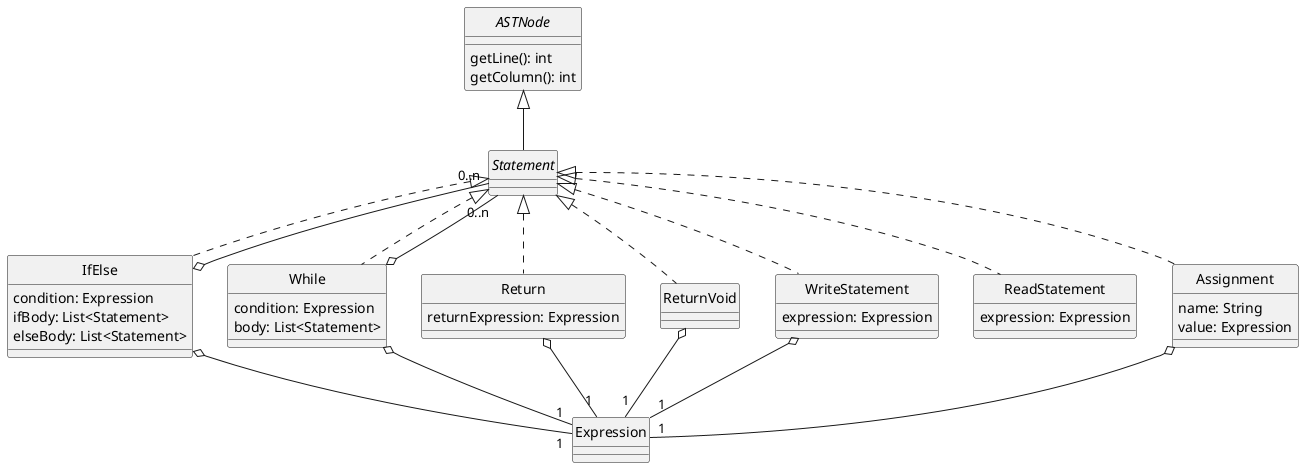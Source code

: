 @startuml Statements
skinparam style strictuml
skinparam monochrome true

interface ASTNode {
    getLine(): int
    getColumn(): int
}

interface Statement
ASTNode <|-- Statement

/'
Una sentencia condicional se define usando la palabra clave if seguida de una condición.
El cuerpo de dicha sentencia estará comprendido entre do y end.
Se podrá usar la palabra clave else.
'/
class IfElse {
    condition: Expression
    ifBody: List<Statement>
    elseBody: List<Statement>   /'puede no haber else, la lista estaría vacía'/
}
' TODO: comprobar composición
Statement <|.. IfElse
IfElse o-- "1" Expression
IfElse o-- "0..n" Statement

class While {
    condition: Expression
    body: List<Statement>
}
' TODO: comprobar composición
Statement <|.. While
While o-- "1" Expression
While o-- "0..n" Statement

' El return debe estar seguido obligatoriamente de una expresión
class Return {
    returnExpression: Expression
}
' TODO: comprobar composición
Statement <|.. Return
Return o-- "1" Expression

' Return para cuando no se devuelve una expresión
class ReturnVoid
' TODO: comprobar composición
Statement <|.. ReturnVoid
ReturnVoid o-- "1" Expression

' Write no tiene una lista de Expression, se genera un Write para cada Expression
class WriteStatement {
    expression: Expression
}
' TODO: comprobar composición
Statement <|.. WriteStatement
WriteStatement o-- "1" Expression


class ReadStatement {
    expression: Expression
}
' TODO: comprobar composición
Statement <|.. ReadStatement

' Una asignación está compuesta por dos expresiones separadas por el operador =.
class Assignment {
    name: String
    value: Expression
}
' TODO: comprobar composición
Statement <|.. Assignment
Assignment o-- "1" Expression

@enduml
